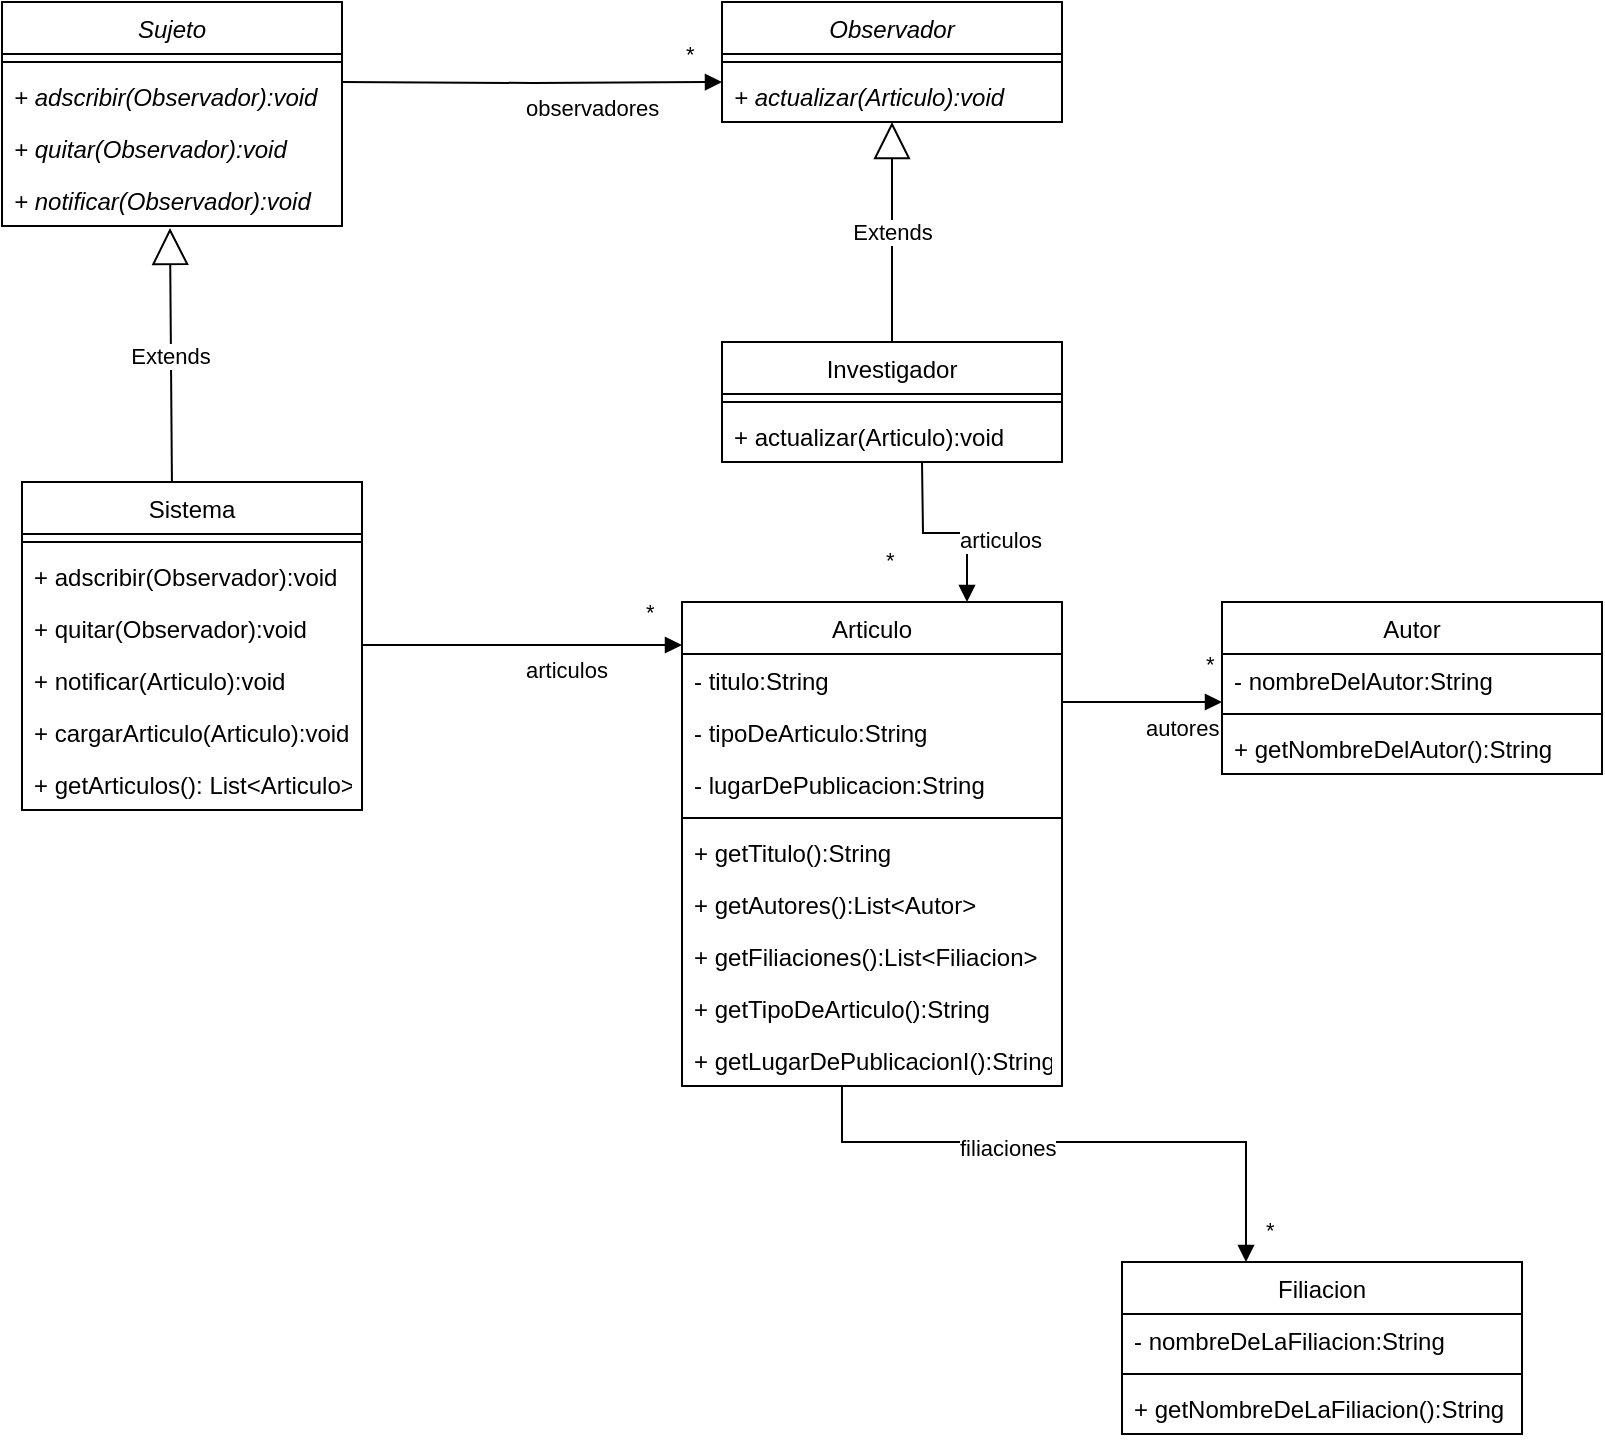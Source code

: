 <mxfile version="20.5.3" type="github">
  <diagram id="C5RBs43oDa-KdzZeNtuy" name="Page-1">
    <mxGraphModel dx="1695" dy="1619" grid="1" gridSize="10" guides="1" tooltips="1" connect="1" arrows="1" fold="1" page="1" pageScale="1" pageWidth="827" pageHeight="1169" math="0" shadow="0">
      <root>
        <mxCell id="WIyWlLk6GJQsqaUBKTNV-0" />
        <mxCell id="WIyWlLk6GJQsqaUBKTNV-1" parent="WIyWlLk6GJQsqaUBKTNV-0" />
        <mxCell id="7UH2O30YPjud938NRAw_-0" value="Sujeto" style="swimlane;fontStyle=2;align=center;verticalAlign=top;childLayout=stackLayout;horizontal=1;startSize=26;horizontalStack=0;resizeParent=1;resizeParentMax=0;resizeLast=0;collapsible=1;marginBottom=0;" parent="WIyWlLk6GJQsqaUBKTNV-1" vertex="1">
          <mxGeometry x="-800" y="-160" width="170" height="112" as="geometry" />
        </mxCell>
        <mxCell id="7UH2O30YPjud938NRAw_-2" value="" style="line;strokeWidth=1;fillColor=none;align=left;verticalAlign=middle;spacingTop=-1;spacingLeft=3;spacingRight=3;rotatable=0;labelPosition=right;points=[];portConstraint=eastwest;strokeColor=inherit;" parent="7UH2O30YPjud938NRAw_-0" vertex="1">
          <mxGeometry y="26" width="170" height="8" as="geometry" />
        </mxCell>
        <mxCell id="7UH2O30YPjud938NRAw_-3" value="+ adscribir(Observador):void" style="text;strokeColor=none;fillColor=none;align=left;verticalAlign=top;spacingLeft=4;spacingRight=4;overflow=hidden;rotatable=0;points=[[0,0.5],[1,0.5]];portConstraint=eastwest;fontStyle=2" parent="7UH2O30YPjud938NRAw_-0" vertex="1">
          <mxGeometry y="34" width="170" height="26" as="geometry" />
        </mxCell>
        <mxCell id="7UH2O30YPjud938NRAw_-4" value="+ quitar(Observador):void" style="text;strokeColor=none;fillColor=none;align=left;verticalAlign=top;spacingLeft=4;spacingRight=4;overflow=hidden;rotatable=0;points=[[0,0.5],[1,0.5]];portConstraint=eastwest;fontStyle=2" parent="7UH2O30YPjud938NRAw_-0" vertex="1">
          <mxGeometry y="60" width="170" height="26" as="geometry" />
        </mxCell>
        <mxCell id="7UH2O30YPjud938NRAw_-5" value="+ notificar(Observador):void" style="text;strokeColor=none;fillColor=none;align=left;verticalAlign=top;spacingLeft=4;spacingRight=4;overflow=hidden;rotatable=0;points=[[0,0.5],[1,0.5]];portConstraint=eastwest;fontStyle=2" parent="7UH2O30YPjud938NRAw_-0" vertex="1">
          <mxGeometry y="86" width="170" height="26" as="geometry" />
        </mxCell>
        <mxCell id="7UH2O30YPjud938NRAw_-6" value="Sistema" style="swimlane;fontStyle=0;align=center;verticalAlign=top;childLayout=stackLayout;horizontal=1;startSize=26;horizontalStack=0;resizeParent=1;resizeParentMax=0;resizeLast=0;collapsible=1;marginBottom=0;" parent="WIyWlLk6GJQsqaUBKTNV-1" vertex="1">
          <mxGeometry x="-790" y="80" width="170" height="164" as="geometry" />
        </mxCell>
        <mxCell id="7UH2O30YPjud938NRAw_-8" value="" style="line;strokeWidth=1;fillColor=none;align=left;verticalAlign=middle;spacingTop=-1;spacingLeft=3;spacingRight=3;rotatable=0;labelPosition=right;points=[];portConstraint=eastwest;strokeColor=inherit;" parent="7UH2O30YPjud938NRAw_-6" vertex="1">
          <mxGeometry y="26" width="170" height="8" as="geometry" />
        </mxCell>
        <mxCell id="7UH2O30YPjud938NRAw_-9" value="+ adscribir(Observador):void" style="text;strokeColor=none;fillColor=none;align=left;verticalAlign=top;spacingLeft=4;spacingRight=4;overflow=hidden;rotatable=0;points=[[0,0.5],[1,0.5]];portConstraint=eastwest;" parent="7UH2O30YPjud938NRAw_-6" vertex="1">
          <mxGeometry y="34" width="170" height="26" as="geometry" />
        </mxCell>
        <mxCell id="7UH2O30YPjud938NRAw_-10" value="+ quitar(Observador):void" style="text;strokeColor=none;fillColor=none;align=left;verticalAlign=top;spacingLeft=4;spacingRight=4;overflow=hidden;rotatable=0;points=[[0,0.5],[1,0.5]];portConstraint=eastwest;" parent="7UH2O30YPjud938NRAw_-6" vertex="1">
          <mxGeometry y="60" width="170" height="26" as="geometry" />
        </mxCell>
        <mxCell id="7UH2O30YPjud938NRAw_-11" value="+ notificar(Articulo):void" style="text;strokeColor=none;fillColor=none;align=left;verticalAlign=top;spacingLeft=4;spacingRight=4;overflow=hidden;rotatable=0;points=[[0,0.5],[1,0.5]];portConstraint=eastwest;" parent="7UH2O30YPjud938NRAw_-6" vertex="1">
          <mxGeometry y="86" width="170" height="26" as="geometry" />
        </mxCell>
        <mxCell id="7UH2O30YPjud938NRAw_-12" value="+ cargarArticulo(Articulo):void" style="text;strokeColor=none;fillColor=none;align=left;verticalAlign=top;spacingLeft=4;spacingRight=4;overflow=hidden;rotatable=0;points=[[0,0.5],[1,0.5]];portConstraint=eastwest;" parent="7UH2O30YPjud938NRAw_-6" vertex="1">
          <mxGeometry y="112" width="170" height="26" as="geometry" />
        </mxCell>
        <mxCell id="7UH2O30YPjud938NRAw_-13" value="+ getArticulos(): List&lt;Articulo&gt;" style="text;strokeColor=none;fillColor=none;align=left;verticalAlign=top;spacingLeft=4;spacingRight=4;overflow=hidden;rotatable=0;points=[[0,0.5],[1,0.5]];portConstraint=eastwest;" parent="7UH2O30YPjud938NRAw_-6" vertex="1">
          <mxGeometry y="138" width="170" height="26" as="geometry" />
        </mxCell>
        <mxCell id="7UH2O30YPjud938NRAw_-18" value="Extends" style="endArrow=block;endSize=16;endFill=0;html=1;rounded=0;exitX=0.441;exitY=0;exitDx=0;exitDy=0;exitPerimeter=0;entryX=0.494;entryY=1.038;entryDx=0;entryDy=0;entryPerimeter=0;" parent="WIyWlLk6GJQsqaUBKTNV-1" source="7UH2O30YPjud938NRAw_-6" target="7UH2O30YPjud938NRAw_-5" edge="1">
          <mxGeometry width="160" relative="1" as="geometry">
            <mxPoint x="-770" y="20" as="sourcePoint" />
            <mxPoint x="-610" y="20" as="targetPoint" />
          </mxGeometry>
        </mxCell>
        <mxCell id="7UH2O30YPjud938NRAw_-19" value="Observador" style="swimlane;fontStyle=2;align=center;verticalAlign=top;childLayout=stackLayout;horizontal=1;startSize=26;horizontalStack=0;resizeParent=1;resizeParentMax=0;resizeLast=0;collapsible=1;marginBottom=0;" parent="WIyWlLk6GJQsqaUBKTNV-1" vertex="1">
          <mxGeometry x="-440" y="-160" width="170" height="60" as="geometry" />
        </mxCell>
        <mxCell id="7UH2O30YPjud938NRAw_-20" value="" style="line;strokeWidth=1;fillColor=none;align=left;verticalAlign=middle;spacingTop=-1;spacingLeft=3;spacingRight=3;rotatable=0;labelPosition=right;points=[];portConstraint=eastwest;strokeColor=inherit;" parent="7UH2O30YPjud938NRAw_-19" vertex="1">
          <mxGeometry y="26" width="170" height="8" as="geometry" />
        </mxCell>
        <mxCell id="7UH2O30YPjud938NRAw_-21" value="+ actualizar(Articulo):void" style="text;strokeColor=none;fillColor=none;align=left;verticalAlign=top;spacingLeft=4;spacingRight=4;overflow=hidden;rotatable=0;points=[[0,0.5],[1,0.5]];portConstraint=eastwest;fontStyle=2" parent="7UH2O30YPjud938NRAw_-19" vertex="1">
          <mxGeometry y="34" width="170" height="26" as="geometry" />
        </mxCell>
        <mxCell id="7UH2O30YPjud938NRAw_-24" value="observadores" style="endArrow=block;endFill=1;html=1;edgeStyle=orthogonalEdgeStyle;align=left;verticalAlign=top;rounded=0;entryX=0;entryY=0.231;entryDx=0;entryDy=0;entryPerimeter=0;" parent="WIyWlLk6GJQsqaUBKTNV-1" target="7UH2O30YPjud938NRAw_-21" edge="1">
          <mxGeometry x="-0.053" relative="1" as="geometry">
            <mxPoint x="-630" y="-120" as="sourcePoint" />
            <mxPoint x="-470" y="-120" as="targetPoint" />
            <mxPoint as="offset" />
          </mxGeometry>
        </mxCell>
        <mxCell id="7UH2O30YPjud938NRAw_-25" value="*" style="edgeLabel;resizable=0;html=1;align=left;verticalAlign=bottom;" parent="7UH2O30YPjud938NRAw_-24" connectable="0" vertex="1">
          <mxGeometry x="-1" relative="1" as="geometry">
            <mxPoint x="170" y="-6" as="offset" />
          </mxGeometry>
        </mxCell>
        <mxCell id="7UH2O30YPjud938NRAw_-27" value="Investigador" style="swimlane;fontStyle=0;align=center;verticalAlign=top;childLayout=stackLayout;horizontal=1;startSize=26;horizontalStack=0;resizeParent=1;resizeParentMax=0;resizeLast=0;collapsible=1;marginBottom=0;" parent="WIyWlLk6GJQsqaUBKTNV-1" vertex="1">
          <mxGeometry x="-440" y="10" width="170" height="60" as="geometry" />
        </mxCell>
        <mxCell id="7UH2O30YPjud938NRAw_-28" value="" style="line;strokeWidth=1;fillColor=none;align=left;verticalAlign=middle;spacingTop=-1;spacingLeft=3;spacingRight=3;rotatable=0;labelPosition=right;points=[];portConstraint=eastwest;strokeColor=inherit;" parent="7UH2O30YPjud938NRAw_-27" vertex="1">
          <mxGeometry y="26" width="170" height="8" as="geometry" />
        </mxCell>
        <mxCell id="7UH2O30YPjud938NRAw_-29" value="+ actualizar(Articulo):void" style="text;strokeColor=none;fillColor=none;align=left;verticalAlign=top;spacingLeft=4;spacingRight=4;overflow=hidden;rotatable=0;points=[[0,0.5],[1,0.5]];portConstraint=eastwest;" parent="7UH2O30YPjud938NRAw_-27" vertex="1">
          <mxGeometry y="34" width="170" height="26" as="geometry" />
        </mxCell>
        <mxCell id="7UH2O30YPjud938NRAw_-34" value="Extends" style="endArrow=block;endSize=16;endFill=0;html=1;rounded=0;exitX=0.5;exitY=0;exitDx=0;exitDy=0;" parent="WIyWlLk6GJQsqaUBKTNV-1" source="7UH2O30YPjud938NRAw_-27" target="7UH2O30YPjud938NRAw_-21" edge="1">
          <mxGeometry width="160" relative="1" as="geometry">
            <mxPoint x="-410" y="-60" as="sourcePoint" />
            <mxPoint x="-250" y="-60" as="targetPoint" />
            <Array as="points" />
          </mxGeometry>
        </mxCell>
        <mxCell id="7UH2O30YPjud938NRAw_-35" value="Articulo" style="swimlane;fontStyle=0;align=center;verticalAlign=top;childLayout=stackLayout;horizontal=1;startSize=26;horizontalStack=0;resizeParent=1;resizeParentMax=0;resizeLast=0;collapsible=1;marginBottom=0;" parent="WIyWlLk6GJQsqaUBKTNV-1" vertex="1">
          <mxGeometry x="-460" y="140" width="190" height="242" as="geometry" />
        </mxCell>
        <mxCell id="7UH2O30YPjud938NRAw_-36" value="- titulo:String" style="text;strokeColor=none;fillColor=none;align=left;verticalAlign=top;spacingLeft=4;spacingRight=4;overflow=hidden;rotatable=0;points=[[0,0.5],[1,0.5]];portConstraint=eastwest;" parent="7UH2O30YPjud938NRAw_-35" vertex="1">
          <mxGeometry y="26" width="190" height="26" as="geometry" />
        </mxCell>
        <mxCell id="2dKHteySxpXwqgxgXfmj-12" value="- tipoDeArticulo:String" style="text;strokeColor=none;fillColor=none;align=left;verticalAlign=top;spacingLeft=4;spacingRight=4;overflow=hidden;rotatable=0;points=[[0,0.5],[1,0.5]];portConstraint=eastwest;" vertex="1" parent="7UH2O30YPjud938NRAw_-35">
          <mxGeometry y="52" width="190" height="26" as="geometry" />
        </mxCell>
        <mxCell id="2dKHteySxpXwqgxgXfmj-13" value="- lugarDePublicacion:String" style="text;strokeColor=none;fillColor=none;align=left;verticalAlign=top;spacingLeft=4;spacingRight=4;overflow=hidden;rotatable=0;points=[[0,0.5],[1,0.5]];portConstraint=eastwest;" vertex="1" parent="7UH2O30YPjud938NRAw_-35">
          <mxGeometry y="78" width="190" height="26" as="geometry" />
        </mxCell>
        <mxCell id="7UH2O30YPjud938NRAw_-37" value="" style="line;strokeWidth=1;fillColor=none;align=left;verticalAlign=middle;spacingTop=-1;spacingLeft=3;spacingRight=3;rotatable=0;labelPosition=right;points=[];portConstraint=eastwest;strokeColor=inherit;" parent="7UH2O30YPjud938NRAw_-35" vertex="1">
          <mxGeometry y="104" width="190" height="8" as="geometry" />
        </mxCell>
        <mxCell id="7UH2O30YPjud938NRAw_-38" value="+ getTitulo():String" style="text;strokeColor=none;fillColor=none;align=left;verticalAlign=top;spacingLeft=4;spacingRight=4;overflow=hidden;rotatable=0;points=[[0,0.5],[1,0.5]];portConstraint=eastwest;" parent="7UH2O30YPjud938NRAw_-35" vertex="1">
          <mxGeometry y="112" width="190" height="26" as="geometry" />
        </mxCell>
        <mxCell id="2dKHteySxpXwqgxgXfmj-15" value="+ getAutores():List&lt;Autor&gt;" style="text;strokeColor=none;fillColor=none;align=left;verticalAlign=top;spacingLeft=4;spacingRight=4;overflow=hidden;rotatable=0;points=[[0,0.5],[1,0.5]];portConstraint=eastwest;" vertex="1" parent="7UH2O30YPjud938NRAw_-35">
          <mxGeometry y="138" width="190" height="26" as="geometry" />
        </mxCell>
        <mxCell id="2dKHteySxpXwqgxgXfmj-16" value="+ getFiliaciones():List&lt;Filiacion&gt;" style="text;strokeColor=none;fillColor=none;align=left;verticalAlign=top;spacingLeft=4;spacingRight=4;overflow=hidden;rotatable=0;points=[[0,0.5],[1,0.5]];portConstraint=eastwest;" vertex="1" parent="7UH2O30YPjud938NRAw_-35">
          <mxGeometry y="164" width="190" height="26" as="geometry" />
        </mxCell>
        <mxCell id="2dKHteySxpXwqgxgXfmj-17" value="+ getTipoDeArticulo():String" style="text;strokeColor=none;fillColor=none;align=left;verticalAlign=top;spacingLeft=4;spacingRight=4;overflow=hidden;rotatable=0;points=[[0,0.5],[1,0.5]];portConstraint=eastwest;" vertex="1" parent="7UH2O30YPjud938NRAw_-35">
          <mxGeometry y="190" width="190" height="26" as="geometry" />
        </mxCell>
        <mxCell id="2dKHteySxpXwqgxgXfmj-18" value="+ getLugarDePublicacionI():String" style="text;strokeColor=none;fillColor=none;align=left;verticalAlign=top;spacingLeft=4;spacingRight=4;overflow=hidden;rotatable=0;points=[[0,0.5],[1,0.5]];portConstraint=eastwest;" vertex="1" parent="7UH2O30YPjud938NRAw_-35">
          <mxGeometry y="216" width="190" height="26" as="geometry" />
        </mxCell>
        <mxCell id="7UH2O30YPjud938NRAw_-39" value="articulos" style="endArrow=block;endFill=1;html=1;edgeStyle=orthogonalEdgeStyle;align=left;verticalAlign=top;rounded=0;" parent="WIyWlLk6GJQsqaUBKTNV-1" edge="1">
          <mxGeometry y="2" relative="1" as="geometry">
            <mxPoint x="-620" y="161.5" as="sourcePoint" />
            <mxPoint x="-460" y="161.5" as="targetPoint" />
            <mxPoint y="1" as="offset" />
          </mxGeometry>
        </mxCell>
        <mxCell id="7UH2O30YPjud938NRAw_-40" value="*" style="edgeLabel;resizable=0;html=1;align=left;verticalAlign=bottom;" parent="7UH2O30YPjud938NRAw_-39" connectable="0" vertex="1">
          <mxGeometry x="-1" relative="1" as="geometry">
            <mxPoint x="140" y="-8" as="offset" />
          </mxGeometry>
        </mxCell>
        <mxCell id="7UH2O30YPjud938NRAw_-41" value="articulos" style="endArrow=block;endFill=1;html=1;edgeStyle=orthogonalEdgeStyle;align=left;verticalAlign=top;rounded=0;entryX=0.75;entryY=0;entryDx=0;entryDy=0;" parent="WIyWlLk6GJQsqaUBKTNV-1" target="7UH2O30YPjud938NRAw_-35" edge="1">
          <mxGeometry x="0.143" y="10" relative="1" as="geometry">
            <mxPoint x="-340" y="70" as="sourcePoint" />
            <mxPoint x="-260" y="100" as="targetPoint" />
            <mxPoint as="offset" />
          </mxGeometry>
        </mxCell>
        <mxCell id="7UH2O30YPjud938NRAw_-42" value="*" style="edgeLabel;resizable=0;html=1;align=left;verticalAlign=bottom;" parent="7UH2O30YPjud938NRAw_-41" connectable="0" vertex="1">
          <mxGeometry x="-1" relative="1" as="geometry">
            <mxPoint x="-20" y="57" as="offset" />
          </mxGeometry>
        </mxCell>
        <mxCell id="2dKHteySxpXwqgxgXfmj-0" value="Autor" style="swimlane;fontStyle=0;align=center;verticalAlign=top;childLayout=stackLayout;horizontal=1;startSize=26;horizontalStack=0;resizeParent=1;resizeParentMax=0;resizeLast=0;collapsible=1;marginBottom=0;" vertex="1" parent="WIyWlLk6GJQsqaUBKTNV-1">
          <mxGeometry x="-190" y="140" width="190" height="86" as="geometry" />
        </mxCell>
        <mxCell id="2dKHteySxpXwqgxgXfmj-1" value="- nombreDelAutor:String" style="text;strokeColor=none;fillColor=none;align=left;verticalAlign=top;spacingLeft=4;spacingRight=4;overflow=hidden;rotatable=0;points=[[0,0.5],[1,0.5]];portConstraint=eastwest;" vertex="1" parent="2dKHteySxpXwqgxgXfmj-0">
          <mxGeometry y="26" width="190" height="26" as="geometry" />
        </mxCell>
        <mxCell id="2dKHteySxpXwqgxgXfmj-2" value="" style="line;strokeWidth=1;fillColor=none;align=left;verticalAlign=middle;spacingTop=-1;spacingLeft=3;spacingRight=3;rotatable=0;labelPosition=right;points=[];portConstraint=eastwest;strokeColor=inherit;" vertex="1" parent="2dKHteySxpXwqgxgXfmj-0">
          <mxGeometry y="52" width="190" height="8" as="geometry" />
        </mxCell>
        <mxCell id="2dKHteySxpXwqgxgXfmj-3" value="+ getNombreDelAutor():String" style="text;strokeColor=none;fillColor=none;align=left;verticalAlign=top;spacingLeft=4;spacingRight=4;overflow=hidden;rotatable=0;points=[[0,0.5],[1,0.5]];portConstraint=eastwest;" vertex="1" parent="2dKHteySxpXwqgxgXfmj-0">
          <mxGeometry y="60" width="190" height="26" as="geometry" />
        </mxCell>
        <mxCell id="2dKHteySxpXwqgxgXfmj-4" value="autores" style="endArrow=block;endFill=1;html=1;edgeStyle=orthogonalEdgeStyle;align=left;verticalAlign=top;rounded=0;" edge="1" parent="WIyWlLk6GJQsqaUBKTNV-1">
          <mxGeometry relative="1" as="geometry">
            <mxPoint x="-270" y="190" as="sourcePoint" />
            <mxPoint x="-190" y="190" as="targetPoint" />
            <mxPoint as="offset" />
          </mxGeometry>
        </mxCell>
        <mxCell id="2dKHteySxpXwqgxgXfmj-5" value="*" style="edgeLabel;resizable=0;html=1;align=left;verticalAlign=bottom;" connectable="0" vertex="1" parent="2dKHteySxpXwqgxgXfmj-4">
          <mxGeometry x="-1" relative="1" as="geometry">
            <mxPoint x="70" y="-11" as="offset" />
          </mxGeometry>
        </mxCell>
        <mxCell id="2dKHteySxpXwqgxgXfmj-6" value="Filiacion" style="swimlane;fontStyle=0;align=center;verticalAlign=top;childLayout=stackLayout;horizontal=1;startSize=26;horizontalStack=0;resizeParent=1;resizeParentMax=0;resizeLast=0;collapsible=1;marginBottom=0;" vertex="1" parent="WIyWlLk6GJQsqaUBKTNV-1">
          <mxGeometry x="-240" y="470" width="200" height="86" as="geometry" />
        </mxCell>
        <mxCell id="2dKHteySxpXwqgxgXfmj-7" value="- nombreDeLaFiliacion:String" style="text;strokeColor=none;fillColor=none;align=left;verticalAlign=top;spacingLeft=4;spacingRight=4;overflow=hidden;rotatable=0;points=[[0,0.5],[1,0.5]];portConstraint=eastwest;" vertex="1" parent="2dKHteySxpXwqgxgXfmj-6">
          <mxGeometry y="26" width="200" height="26" as="geometry" />
        </mxCell>
        <mxCell id="2dKHteySxpXwqgxgXfmj-8" value="" style="line;strokeWidth=1;fillColor=none;align=left;verticalAlign=middle;spacingTop=-1;spacingLeft=3;spacingRight=3;rotatable=0;labelPosition=right;points=[];portConstraint=eastwest;strokeColor=inherit;" vertex="1" parent="2dKHteySxpXwqgxgXfmj-6">
          <mxGeometry y="52" width="200" height="8" as="geometry" />
        </mxCell>
        <mxCell id="2dKHteySxpXwqgxgXfmj-9" value="+ getNombreDeLaFiliacion():String" style="text;strokeColor=none;fillColor=none;align=left;verticalAlign=top;spacingLeft=4;spacingRight=4;overflow=hidden;rotatable=0;points=[[0,0.5],[1,0.5]];portConstraint=eastwest;" vertex="1" parent="2dKHteySxpXwqgxgXfmj-6">
          <mxGeometry y="60" width="200" height="26" as="geometry" />
        </mxCell>
        <mxCell id="2dKHteySxpXwqgxgXfmj-10" value="filiaciones" style="endArrow=block;endFill=1;html=1;edgeStyle=orthogonalEdgeStyle;align=left;verticalAlign=top;rounded=0;entryX=0.31;entryY=0;entryDx=0;entryDy=0;entryPerimeter=0;exitX=0.421;exitY=1;exitDx=0;exitDy=0;exitPerimeter=0;" edge="1" parent="WIyWlLk6GJQsqaUBKTNV-1" source="2dKHteySxpXwqgxgXfmj-18" target="2dKHteySxpXwqgxgXfmj-6">
          <mxGeometry x="-0.41" y="10" relative="1" as="geometry">
            <mxPoint x="-380" y="390" as="sourcePoint" />
            <mxPoint x="-230" y="270" as="targetPoint" />
            <Array as="points">
              <mxPoint x="-380" y="410" />
              <mxPoint x="-178" y="410" />
            </Array>
            <mxPoint as="offset" />
          </mxGeometry>
        </mxCell>
        <mxCell id="2dKHteySxpXwqgxgXfmj-11" value="*" style="edgeLabel;resizable=0;html=1;align=left;verticalAlign=bottom;" connectable="0" vertex="1" parent="2dKHteySxpXwqgxgXfmj-10">
          <mxGeometry x="-1" relative="1" as="geometry">
            <mxPoint x="210" y="80" as="offset" />
          </mxGeometry>
        </mxCell>
      </root>
    </mxGraphModel>
  </diagram>
</mxfile>
